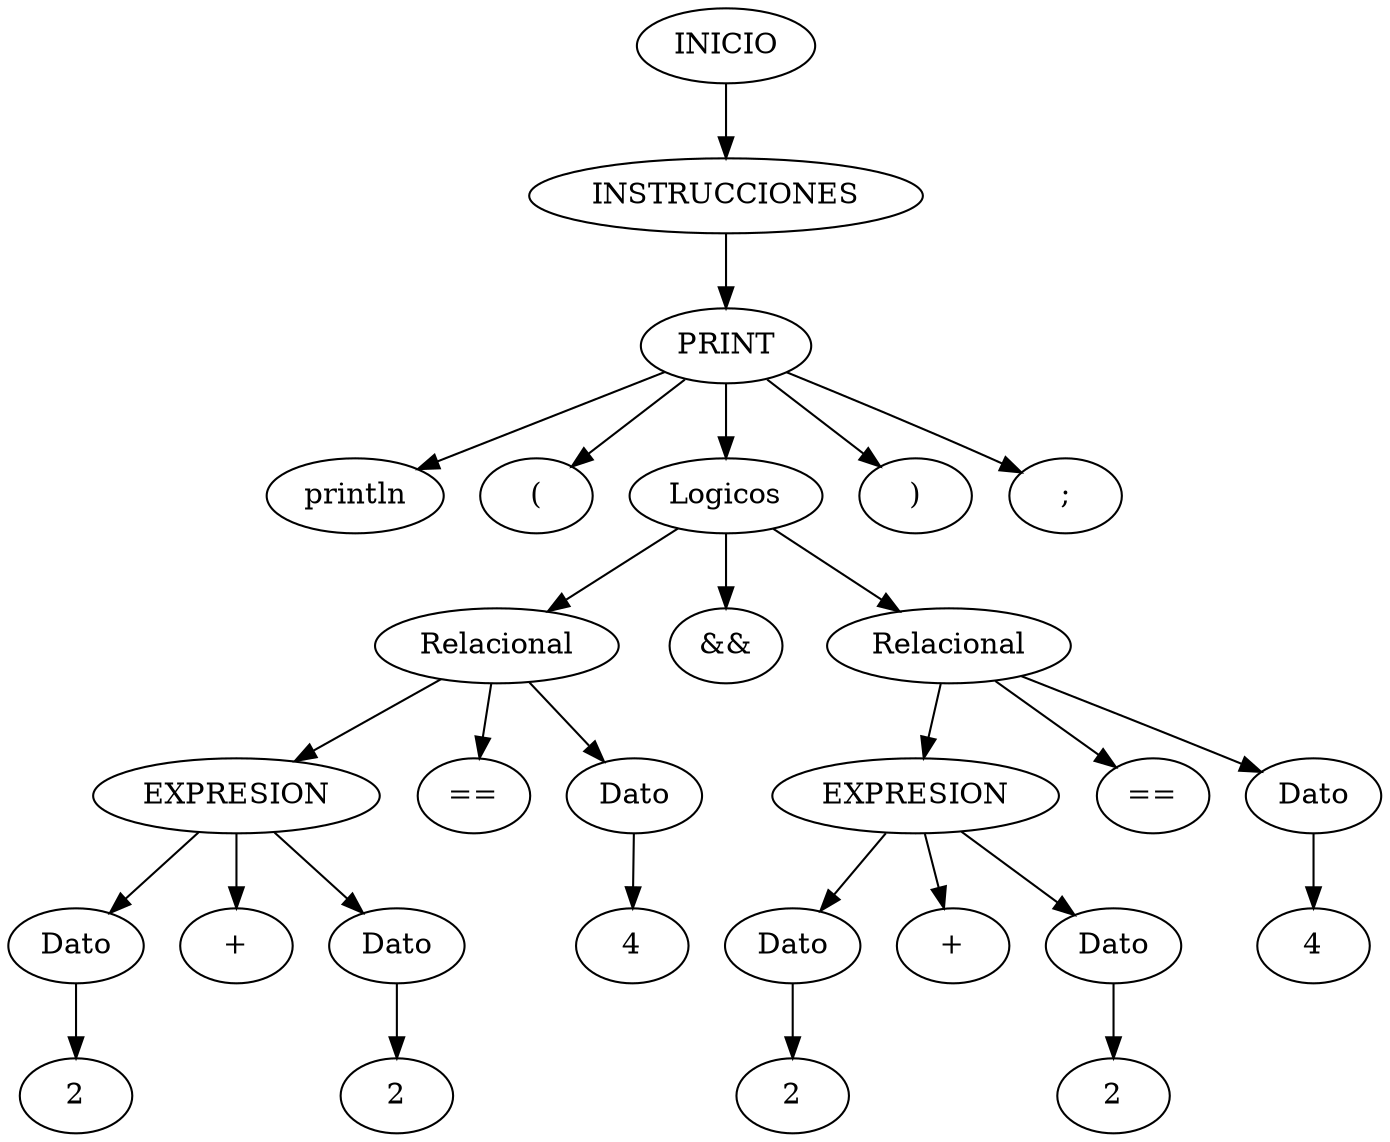 digraph arbolAST{ 
      n0[label="INICIO"];
      n1[label="INSTRUCCIONES"];
      n0 -> n1;
n2[label="PRINT"];
      n1 -> n2;
n3[label="println"];
      n2 -> n3;
n4[label="("];
      n2 -> n4;
n5[label="Logicos"];
      n2 -> n5;
n6[label="Relacional"];
      n5 -> n6;
n7[label="EXPRESION"];
      n6 -> n7;
n8[label="Dato"];
      n7 -> n8;
n9[label="2"];
      n8 -> n9;
n10[label="+"];
      n7 -> n10;
n11[label="Dato"];
      n7 -> n11;
n12[label="2"];
      n11 -> n12;
n13[label="=="];
      n6 -> n13;
n14[label="Dato"];
      n6 -> n14;
n15[label="4"];
      n14 -> n15;
n16[label="&&"];
      n5 -> n16;
n17[label="Relacional"];
      n5 -> n17;
n18[label="EXPRESION"];
      n17 -> n18;
n19[label="Dato"];
      n18 -> n19;
n20[label="2"];
      n19 -> n20;
n21[label="+"];
      n18 -> n21;
n22[label="Dato"];
      n18 -> n22;
n23[label="2"];
      n22 -> n23;
n24[label="=="];
      n17 -> n24;
n25[label="Dato"];
      n17 -> n25;
n26[label="4"];
      n25 -> n26;
n27[label=")"];
      n2 -> n27;
n28[label=";"];
      n2 -> n28;

    }